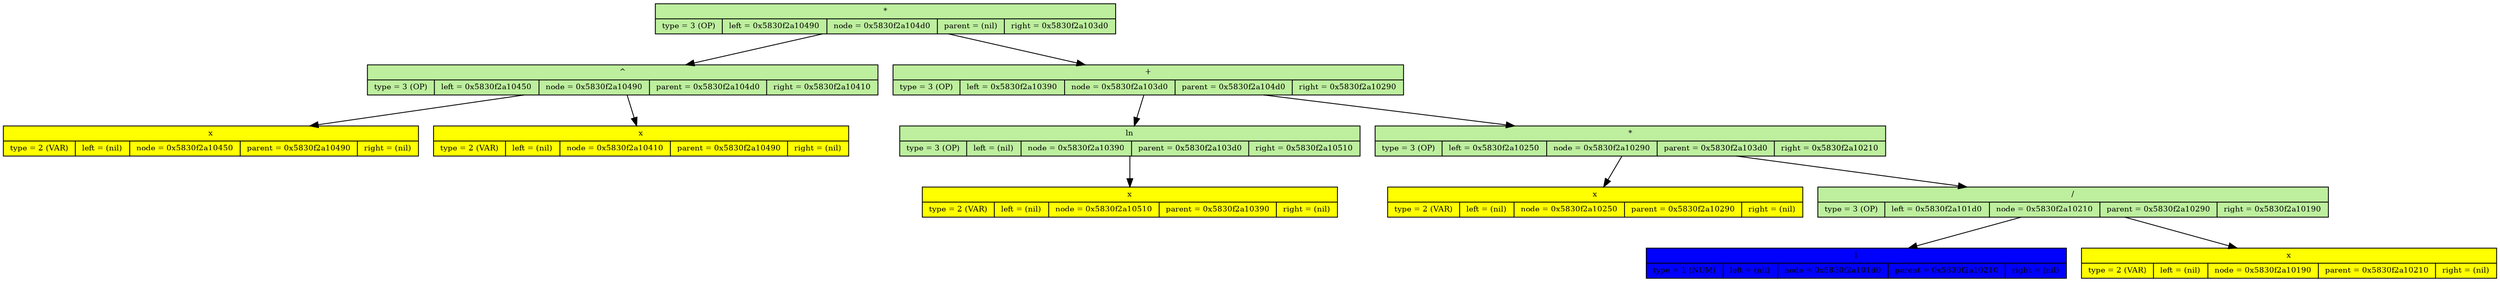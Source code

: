 digraph
{
	node[fontsize=9]

	node_0x5830f2a104d0 [shape=record, label = "{*| {type = 3 (OP) | left = 0x5830f2a10490 | node = 0x5830f2a104d0 | parent = (nil) | right = 0x5830f2a103d0}}" style="filled",fillcolor="#BDEF9E"]

	node_0x5830f2a10490 [shape=record, label = "{^| {type = 3 (OP) | left = 0x5830f2a10450 | node = 0x5830f2a10490 | parent = 0x5830f2a104d0 | right = 0x5830f2a10410}}" style="filled",fillcolor="#BDEF9E"]

	edge[color="black",fontsize=12]
	node_0x5830f2a104d0 -> node_0x5830f2a10490

	node_0x5830f2a10450 [shape=record, label = "{x| {type = 2 (VAR) | left = (nil) | node = 0x5830f2a10450 | parent = 0x5830f2a10490 | right = (nil)}}" style="filled",fillcolor="yellow"]

	edge[color="black",fontsize=12]
	node_0x5830f2a10490 -> node_0x5830f2a10450

	node_0x5830f2a10410 [shape=record, label = "{x| {type = 2 (VAR) | left = (nil) | node = 0x5830f2a10410 | parent = 0x5830f2a10490 | right = (nil)}}" style="filled",fillcolor="yellow"]

	edge[color="black",fontsize=12]
	node_0x5830f2a10490 -> node_0x5830f2a10410

	node_0x5830f2a103d0 [shape=record, label = "{+| {type = 3 (OP) | left = 0x5830f2a10390 | node = 0x5830f2a103d0 | parent = 0x5830f2a104d0 | right = 0x5830f2a10290}}" style="filled",fillcolor="#BDEF9E"]

	edge[color="black",fontsize=12]
	node_0x5830f2a104d0 -> node_0x5830f2a103d0

	node_0x5830f2a10390 [shape=record, label = "{ln| {type = 3 (OP) | left = (nil) | node = 0x5830f2a10390 | parent = 0x5830f2a103d0 | right = 0x5830f2a10510}}" style="filled",fillcolor="#BDEF9E"]

	edge[color="black",fontsize=12]
	node_0x5830f2a103d0 -> node_0x5830f2a10390

	node_0x5830f2a10510 [shape=record, label = "{x| {type = 2 (VAR) | left = (nil) | node = 0x5830f2a10510 | parent = 0x5830f2a10390 | right = (nil)}}" style="filled",fillcolor="yellow"]

	edge[color="black",fontsize=12]
	node_0x5830f2a10390 -> node_0x5830f2a10510

	node_0x5830f2a10290 [shape=record, label = "{*| {type = 3 (OP) | left = 0x5830f2a10250 | node = 0x5830f2a10290 | parent = 0x5830f2a103d0 | right = 0x5830f2a10210}}" style="filled",fillcolor="#BDEF9E"]

	edge[color="black",fontsize=12]
	node_0x5830f2a103d0 -> node_0x5830f2a10290

	node_0x5830f2a10250 [shape=record, label = "{x| {type = 2 (VAR) | left = (nil) | node = 0x5830f2a10250 | parent = 0x5830f2a10290 | right = (nil)}}" style="filled",fillcolor="yellow"]

	edge[color="black",fontsize=12]
	node_0x5830f2a10290 -> node_0x5830f2a10250

	node_0x5830f2a10210 [shape=record, label = "{/| {type = 3 (OP) | left = 0x5830f2a101d0 | node = 0x5830f2a10210 | parent = 0x5830f2a10290 | right = 0x5830f2a10190}}" style="filled",fillcolor="#BDEF9E"]

	edge[color="black",fontsize=12]
	node_0x5830f2a10290 -> node_0x5830f2a10210

	node_0x5830f2a101d0 [shape=record, label = "{1| {type = 1 (NUM) | left = (nil) | node = 0x5830f2a101d0 | parent = 0x5830f2a10210 | right = (nil)}}" style="filled",fillcolor="blue"]

	edge[color="black",fontsize=12]
	node_0x5830f2a10210 -> node_0x5830f2a101d0

	node_0x5830f2a10190 [shape=record, label = "{x| {type = 2 (VAR) | left = (nil) | node = 0x5830f2a10190 | parent = 0x5830f2a10210 | right = (nil)}}" style="filled",fillcolor="yellow"]

	edge[color="black",fontsize=12]
	node_0x5830f2a10210 -> node_0x5830f2a10190

	}